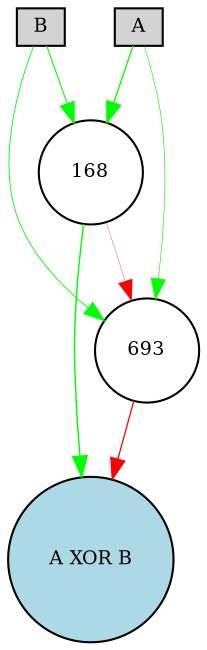 digraph {
	node [fontsize=9 height=0.2 shape=circle width=0.2]
	A [fillcolor=lightgray shape=box style=filled]
	B [fillcolor=lightgray shape=box style=filled]
	"A XOR B" [fillcolor=lightblue style=filled]
	693 [fillcolor=white style=filled]
	168 [fillcolor=white style=filled]
	B -> 168 [color=green penwidth=0.5208245214370655 style=solid]
	168 -> "A XOR B" [color=green penwidth=0.6823970478504754 style=solid]
	A -> 168 [color=green penwidth=0.630546347743736 style=solid]
	A -> 693 [color=green penwidth=0.3037004828155714 style=solid]
	693 -> "A XOR B" [color=red penwidth=0.6098349406520892 style=solid]
	B -> 693 [color=green penwidth=0.4193444983831198 style=solid]
	168 -> 693 [color=red penwidth=0.15431997340521458 style=solid]
}
